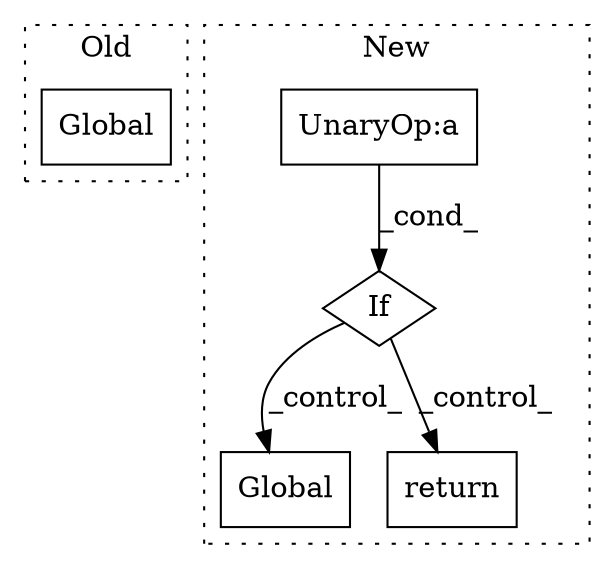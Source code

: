 digraph G {
subgraph cluster0 {
1 [label="Global" a="57" s="979" l="66" shape="box"];
label = "Old";
style="dotted";
}
subgraph cluster1 {
2 [label="Global" a="57" s="1069" l="66" shape="box"];
3 [label="If" a="96" s="520" l="3" shape="diamond"];
4 [label="UnaryOp:a" a="61" s="523" l="29" shape="box"];
5 [label="return" a="93" s="654" l="6" shape="box"];
label = "New";
style="dotted";
}
3 -> 2 [label="_control_"];
3 -> 5 [label="_control_"];
4 -> 3 [label="_cond_"];
}